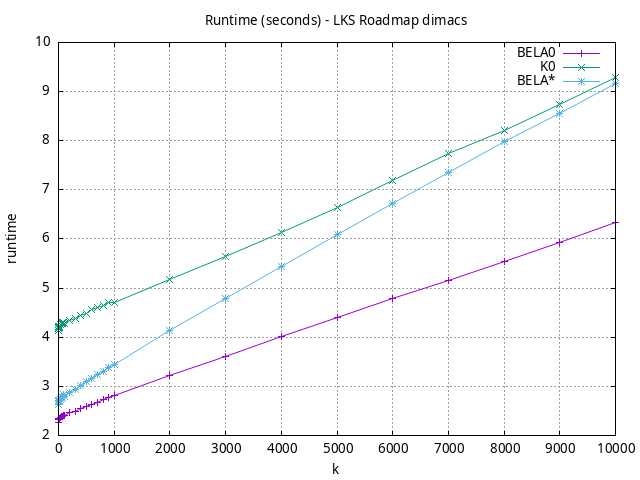 #!/usr/bin/gnuplot
# -*- coding: utf-8 -*-
#
# results/roadmap/dimacs/LKS/USA-road-d.LKS.mixed.runtime.gnuplot
#
# Started on 01/09/2024 14:43:56
# Author: Carlos Linares López
set grid
set xlabel "k"
set ylabel "runtime"

set title "Runtime (seconds) - LKS Roadmap dimacs"

set terminal png enhanced font "Ariel,10"
set output 'USA-road-d.LKS.mixed.runtime.png'

plot "-" title "BELA0"      with linesp, "-" title "K0"      with linesp, "-" title "BELA*"      with linesp

	1 2.2661724899999998
	2 2.32629468
	3 2.33893047
	4 2.34289453
	5 2.34558535
	6 2.33766813
	7 2.33056164
	8 2.3490396
	9 2.3541325800000004
	10 2.3335129400000003
	20 2.34947307
	30 2.3612699800000003
	40 2.36944465
	50 2.3769702600000002
	60 2.3821074700000002
	70 2.38902074
	80 2.39424372
	90 2.39790451
	100 2.39737215
	200 2.4712906199999995
	300 2.49415954
	400 2.5451460100000003
	500 2.5906120300000004
	600 2.63424851
	700 2.6805085099999997
	800 2.7256871600000006
	900 2.7686157600000003
	1000 2.804349780000001
	2000 3.2230778300000007
	3000 3.61620827
	4000 4.017057219999999
	5000 4.4086156899999995
	6000 4.79431463
	7000 5.150987659999999
	8000 5.539832119999999
	9000 5.923110690000001
	10000 6.327689400000001
end
	1 4.1443552299999995
	2 4.17412515
	3 4.1803254
	4 4.20845363
	5 4.200062689999999
	6 4.2019189699999995
	7 4.2026069900000005
	8 4.212146290000001
	9 4.21288096
	10 4.1970841100000005
	20 4.21919583
	30 4.25804922
	40 4.26585549
	50 4.27361548
	60 4.27636898
	70 4.288147090000001
	80 4.296147039999999
	90 4.301396319999999
	100 4.28291813
	200 4.33411905
	300 4.381594840000001
	400 4.433453879999999
	500 4.48502994
	600 4.55704072
	700 4.607172050000001
	800 4.654904650000001
	900 4.7004978799999995
	1000 4.708927930000001
	2000 5.17778603
	3000 5.6377893100000005
	4000 6.13083305
	5000 6.65125222
	6000 7.19761301
	7000 7.739107229999999
	8000 8.2080786
	9000 8.73762395
	10000 9.291175590000002
end
	1 2.62369023
	2 2.6819868399999995
	3 2.7070983099999997
	4 2.71304893
	5 2.709696140000001
	6 2.7101903499999995
	7 2.7132681699999996
	8 2.7131497399999995
	9 2.7157097100000005
	10 2.6970371399999995
	20 2.71783216
	30 2.7292718199999997
	40 2.7406515699999994
	50 2.7481198399999998
	60 2.75306092
	70 2.76923534
	80 2.77460687
	90 2.836775569999999
	100 2.79234738
	200 2.8704973399999996
	300 2.9463607999999994
	400 3.0214791299999995
	500 3.0913899499999995
	600 3.1683198000000004
	700 3.23735075
	800 3.30882657
	900 3.38024851
	1000 3.4470482600000003
	2000 4.12931577
	3000 4.7889306099999995
	4000 5.439486130000001
	5000 6.082480329999999
	6000 6.7195285400000015
	7000 7.3548751
	8000 7.9887495
	9000 8.5464783
	10000 9.169478
end
